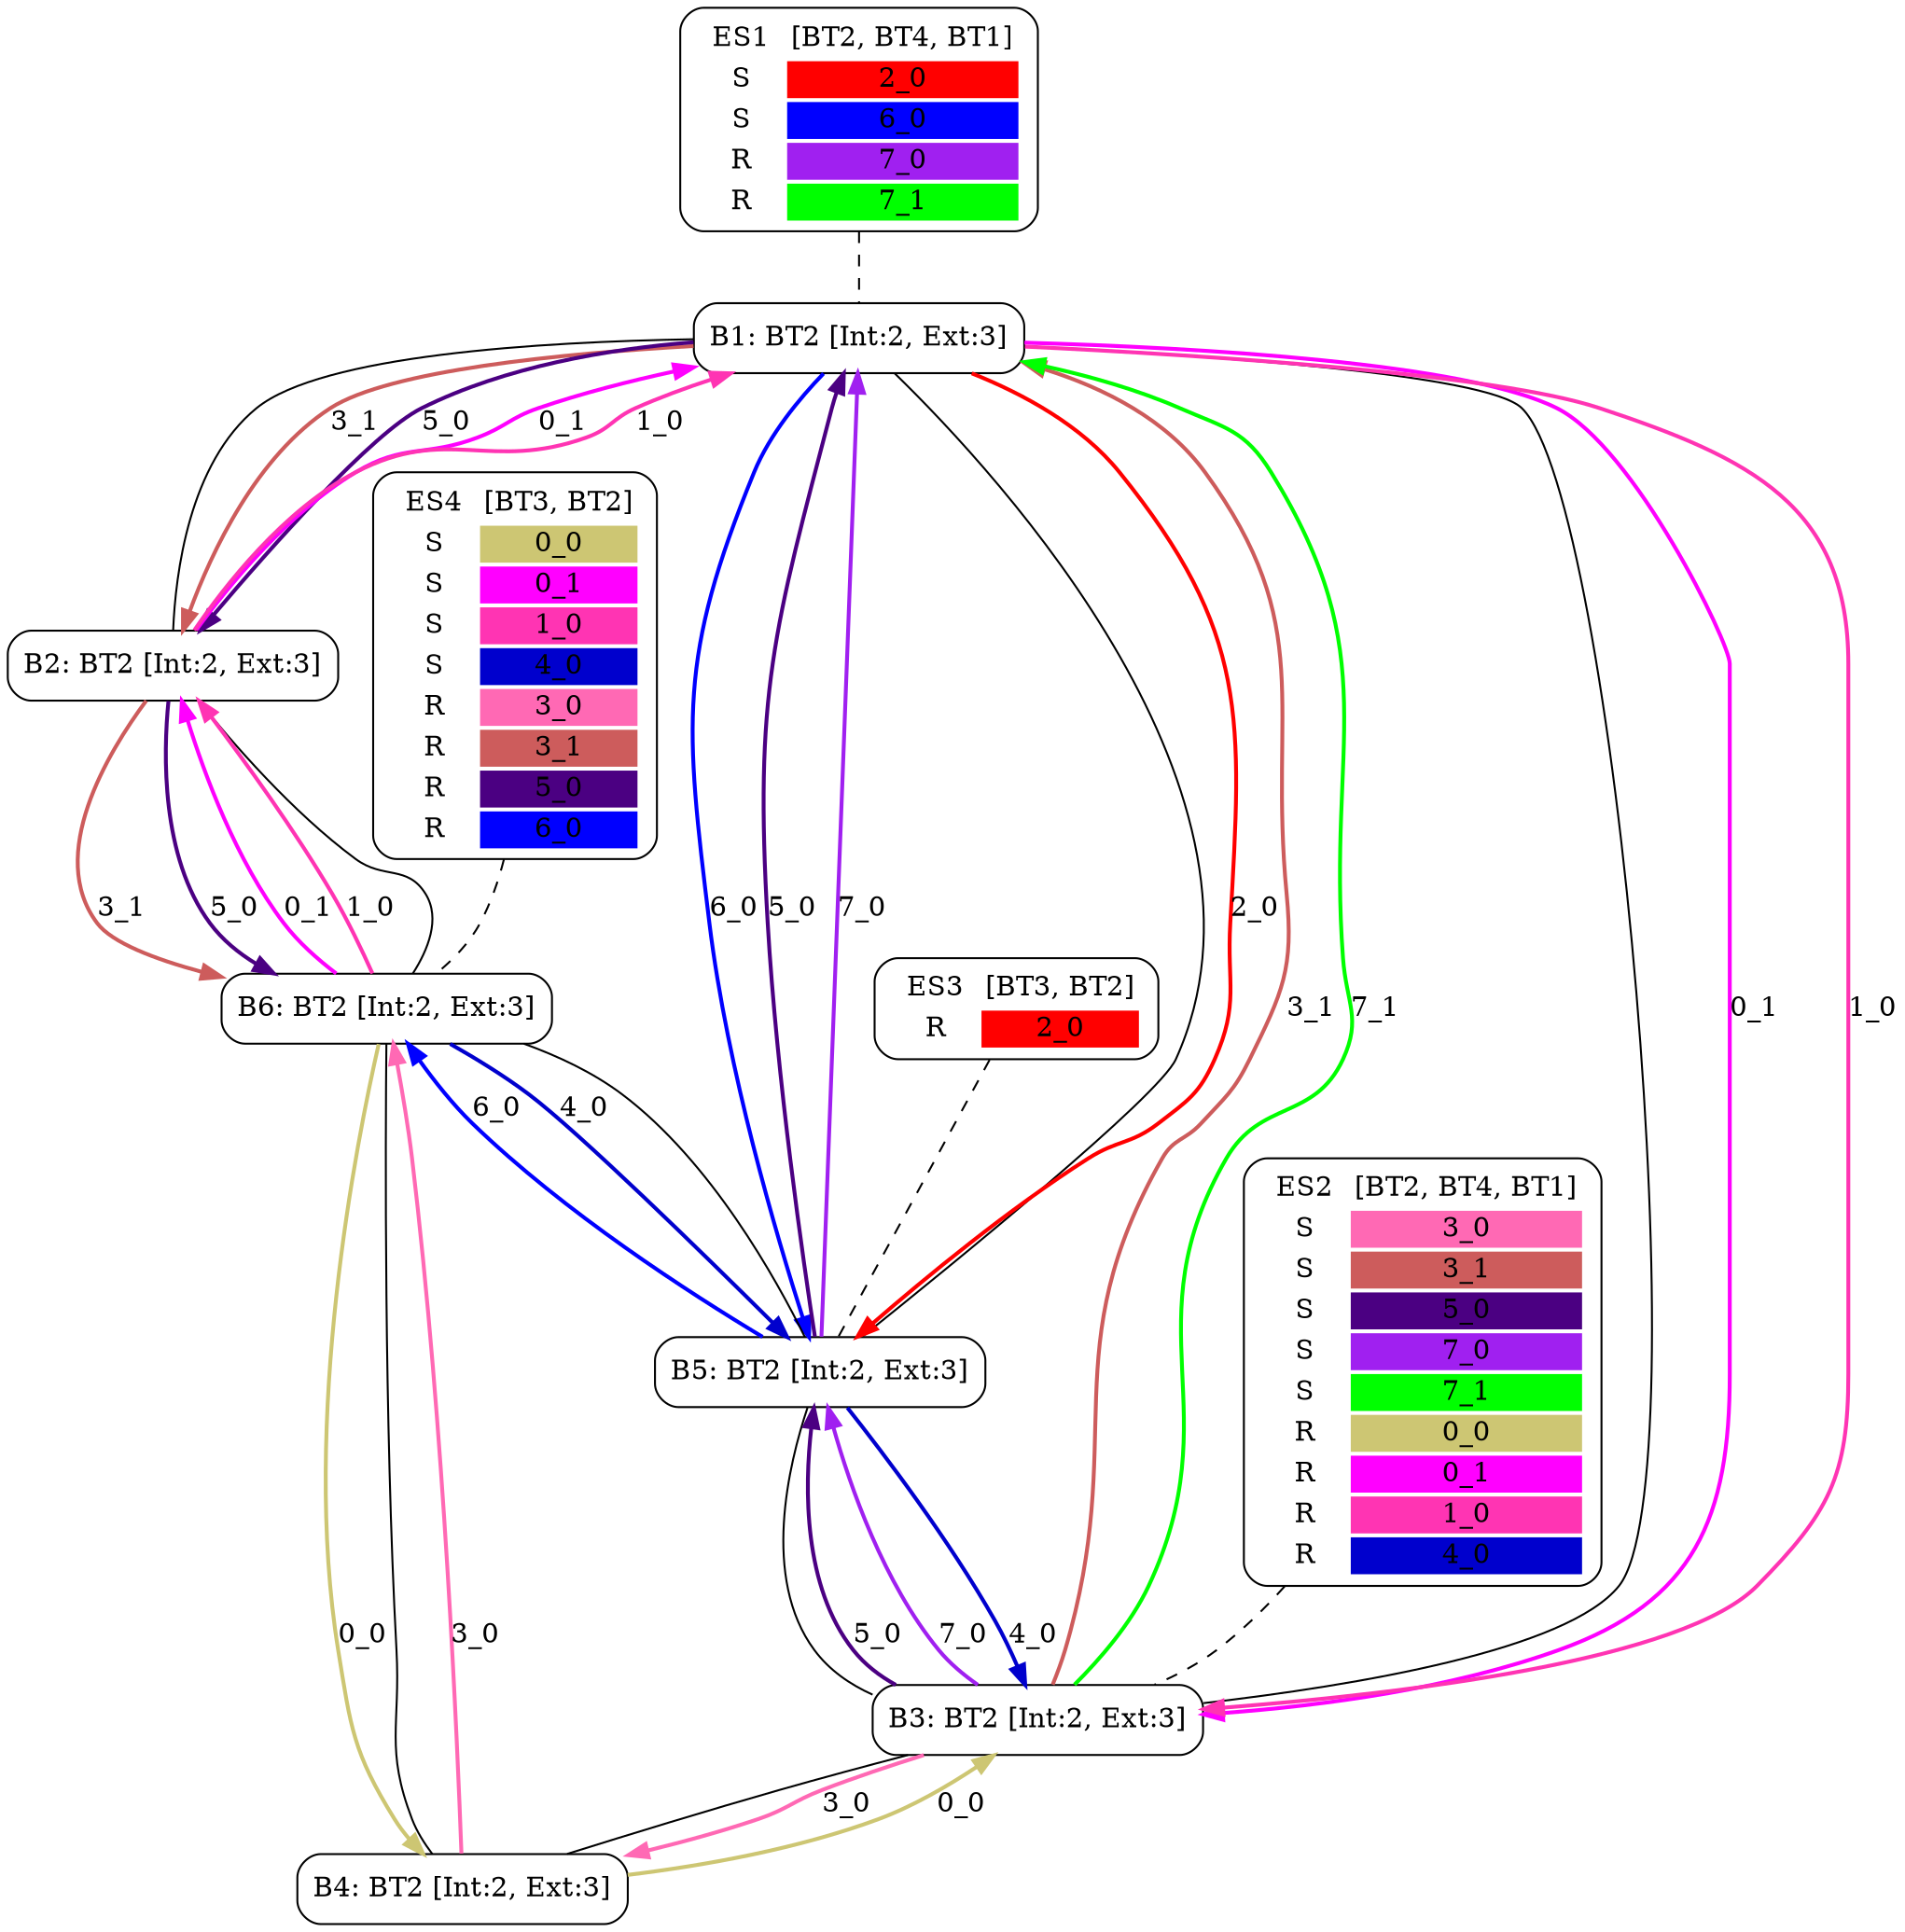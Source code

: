 digraph network {
  ES1 [ label=<<TABLE  BORDER="0"><TR> <TD ALIGN="CENTER" BORDER="0"> ES1 </TD> <TD>[BT2, BT4, BT1]</TD> </TR><TR><TD>S</TD><TD BGCOLOR="red">2_0</TD></TR>
<TR><TD>S</TD><TD BGCOLOR="blue">6_0</TD></TR>
<TR><TD>R</TD><TD BGCOLOR="purple">7_0</TD></TR>
<TR><TD>R</TD><TD BGCOLOR="green">7_1</TD></TR>
</TABLE>> shape="box" style="rounded" ];
  ES2 [ label=<<TABLE  BORDER="0"><TR> <TD ALIGN="CENTER" BORDER="0"> ES2 </TD> <TD>[BT2, BT4, BT1]</TD> </TR><TR><TD>S</TD><TD BGCOLOR="hotpink">3_0</TD></TR>
<TR><TD>S</TD><TD BGCOLOR="indianred">3_1</TD></TR>
<TR><TD>S</TD><TD BGCOLOR="indigo">5_0</TD></TR>
<TR><TD>S</TD><TD BGCOLOR="purple">7_0</TD></TR>
<TR><TD>S</TD><TD BGCOLOR="green">7_1</TD></TR>
<TR><TD>R</TD><TD BGCOLOR="khaki3">0_0</TD></TR>
<TR><TD>R</TD><TD BGCOLOR="magenta1">0_1</TD></TR>
<TR><TD>R</TD><TD BGCOLOR="maroon1">1_0</TD></TR>
<TR><TD>R</TD><TD BGCOLOR="mediumblue">4_0</TD></TR>
</TABLE>> shape="box" style="rounded" ];
  ES3 [ label=<<TABLE  BORDER="0"><TR> <TD ALIGN="CENTER" BORDER="0"> ES3 </TD> <TD>[BT3, BT2]</TD> </TR><TR><TD>R</TD><TD BGCOLOR="red">2_0</TD></TR>
</TABLE>> shape="box" style="rounded" ];
  ES4 [ label=<<TABLE  BORDER="0"><TR> <TD ALIGN="CENTER" BORDER="0"> ES4 </TD> <TD>[BT3, BT2]</TD> </TR><TR><TD>S</TD><TD BGCOLOR="khaki3">0_0</TD></TR>
<TR><TD>S</TD><TD BGCOLOR="magenta1">0_1</TD></TR>
<TR><TD>S</TD><TD BGCOLOR="maroon1">1_0</TD></TR>
<TR><TD>S</TD><TD BGCOLOR="mediumblue">4_0</TD></TR>
<TR><TD>R</TD><TD BGCOLOR="hotpink">3_0</TD></TR>
<TR><TD>R</TD><TD BGCOLOR="indianred">3_1</TD></TR>
<TR><TD>R</TD><TD BGCOLOR="indigo">5_0</TD></TR>
<TR><TD>R</TD><TD BGCOLOR="blue">6_0</TD></TR>
</TABLE>> shape="box" style="rounded" ];
  B1 [ label="B1: BT2 [Int:2, Ext:3]" shape="box" style="rounded" ];
  B2 [ label="B2: BT2 [Int:2, Ext:3]" shape="box" style="rounded" ];
  B3 [ label="B3: BT2 [Int:2, Ext:3]" shape="box" style="rounded" ];
  B4 [ label="B4: BT2 [Int:2, Ext:3]" shape="box" style="rounded" ];
  B5 [ label="B5: BT2 [Int:2, Ext:3]" shape="box" style="rounded" ];
  B6 [ label="B6: BT2 [Int:2, Ext:3]" shape="box" style="rounded" ];
  ES1 -> B1 [ style="dashed" arrowhead="none" ];
  ES2 -> B3 [ style="dashed" arrowhead="none" ];
  ES3 -> B5 [ style="dashed" arrowhead="none" ];
  ES4 -> B6 [ style="dashed" arrowhead="none" ];
  B1 -> B2 [ arrowhead="none" ];
  B1 -> B3 [ arrowhead="none" ];
  B1 -> B5 [ arrowhead="none" ];
  B2 -> B6 [ arrowhead="none" ];
  B3 -> B4 [ arrowhead="none" ];
  B3 -> B5 [ arrowhead="none" ];
  B4 -> B6 [ arrowhead="none" ];
  B5 -> B6 [ arrowhead="none" ];
  B6 -> B4 [ label="0_0" color="khaki3" style="bold" ];
  B4 -> B3 [ label="0_0" color="khaki3" style="bold" ];
  B6 -> B2 [ label="0_1" color="magenta1" style="bold" ];
  B2 -> B1 [ label="0_1" color="magenta1" style="bold" ];
  B1 -> B3 [ label="0_1" color="magenta1" style="bold" ];
  B6 -> B2 [ label="1_0" color="maroon1" style="bold" ];
  B2 -> B1 [ label="1_0" color="maroon1" style="bold" ];
  B1 -> B3 [ label="1_0" color="maroon1" style="bold" ];
  B1 -> B5 [ label="2_0" color="red" style="bold" ];
  B3 -> B4 [ label="3_0" color="hotpink" style="bold" ];
  B4 -> B6 [ label="3_0" color="hotpink" style="bold" ];
  B3 -> B1 [ label="3_1" color="indianred" style="bold" ];
  B1 -> B2 [ label="3_1" color="indianred" style="bold" ];
  B2 -> B6 [ label="3_1" color="indianred" style="bold" ];
  B6 -> B5 [ label="4_0" color="mediumblue" style="bold" ];
  B5 -> B3 [ label="4_0" color="mediumblue" style="bold" ];
  B3 -> B5 [ label="5_0" color="indigo" style="bold" ];
  B5 -> B1 [ label="5_0" color="indigo" style="bold" ];
  B1 -> B2 [ label="5_0" color="indigo" style="bold" ];
  B2 -> B6 [ label="5_0" color="indigo" style="bold" ];
  B1 -> B5 [ label="6_0" color="blue" style="bold" ];
  B5 -> B6 [ label="6_0" color="blue" style="bold" ];
  B3 -> B5 [ label="7_0" color="purple" style="bold" ];
  B5 -> B1 [ label="7_0" color="purple" style="bold" ];
  B3 -> B1 [ label="7_1" color="green" style="bold" ];
}
